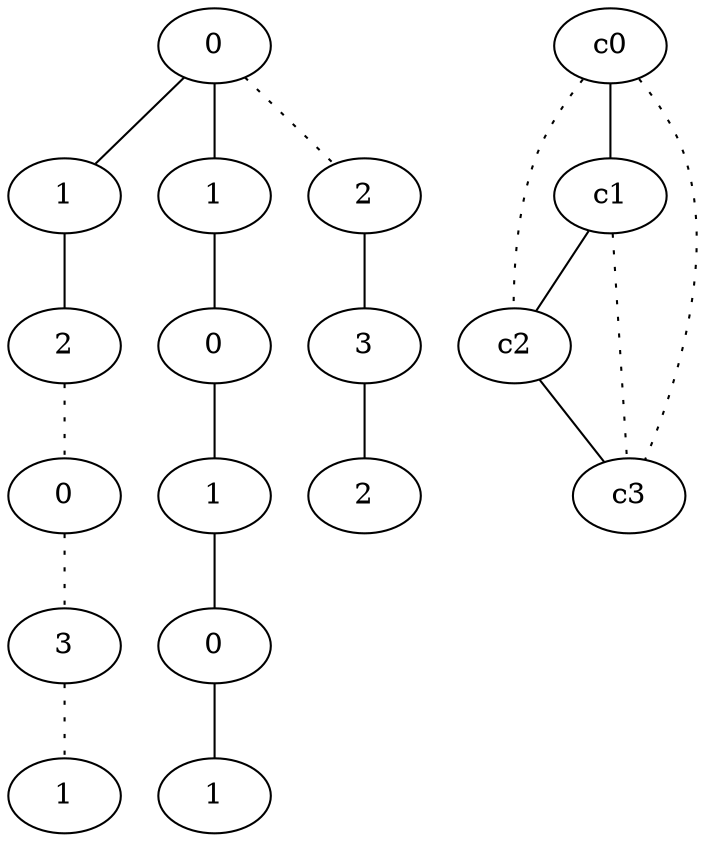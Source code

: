 graph {
a0[label=0];
a1[label=1];
a2[label=2];
a3[label=0];
a4[label=3];
a5[label=1];
a6[label=1];
a7[label=0];
a8[label=1];
a9[label=0];
a10[label=1];
a11[label=2];
a12[label=3];
a13[label=2];
a0 -- a1;
a0 -- a6;
a0 -- a11 [style=dotted];
a1 -- a2;
a2 -- a3 [style=dotted];
a3 -- a4 [style=dotted];
a4 -- a5 [style=dotted];
a6 -- a7;
a7 -- a8;
a8 -- a9;
a9 -- a10;
a11 -- a12;
a12 -- a13;
c0 -- c1;
c0 -- c2 [style=dotted];
c0 -- c3 [style=dotted];
c1 -- c2;
c1 -- c3 [style=dotted];
c2 -- c3;
}
